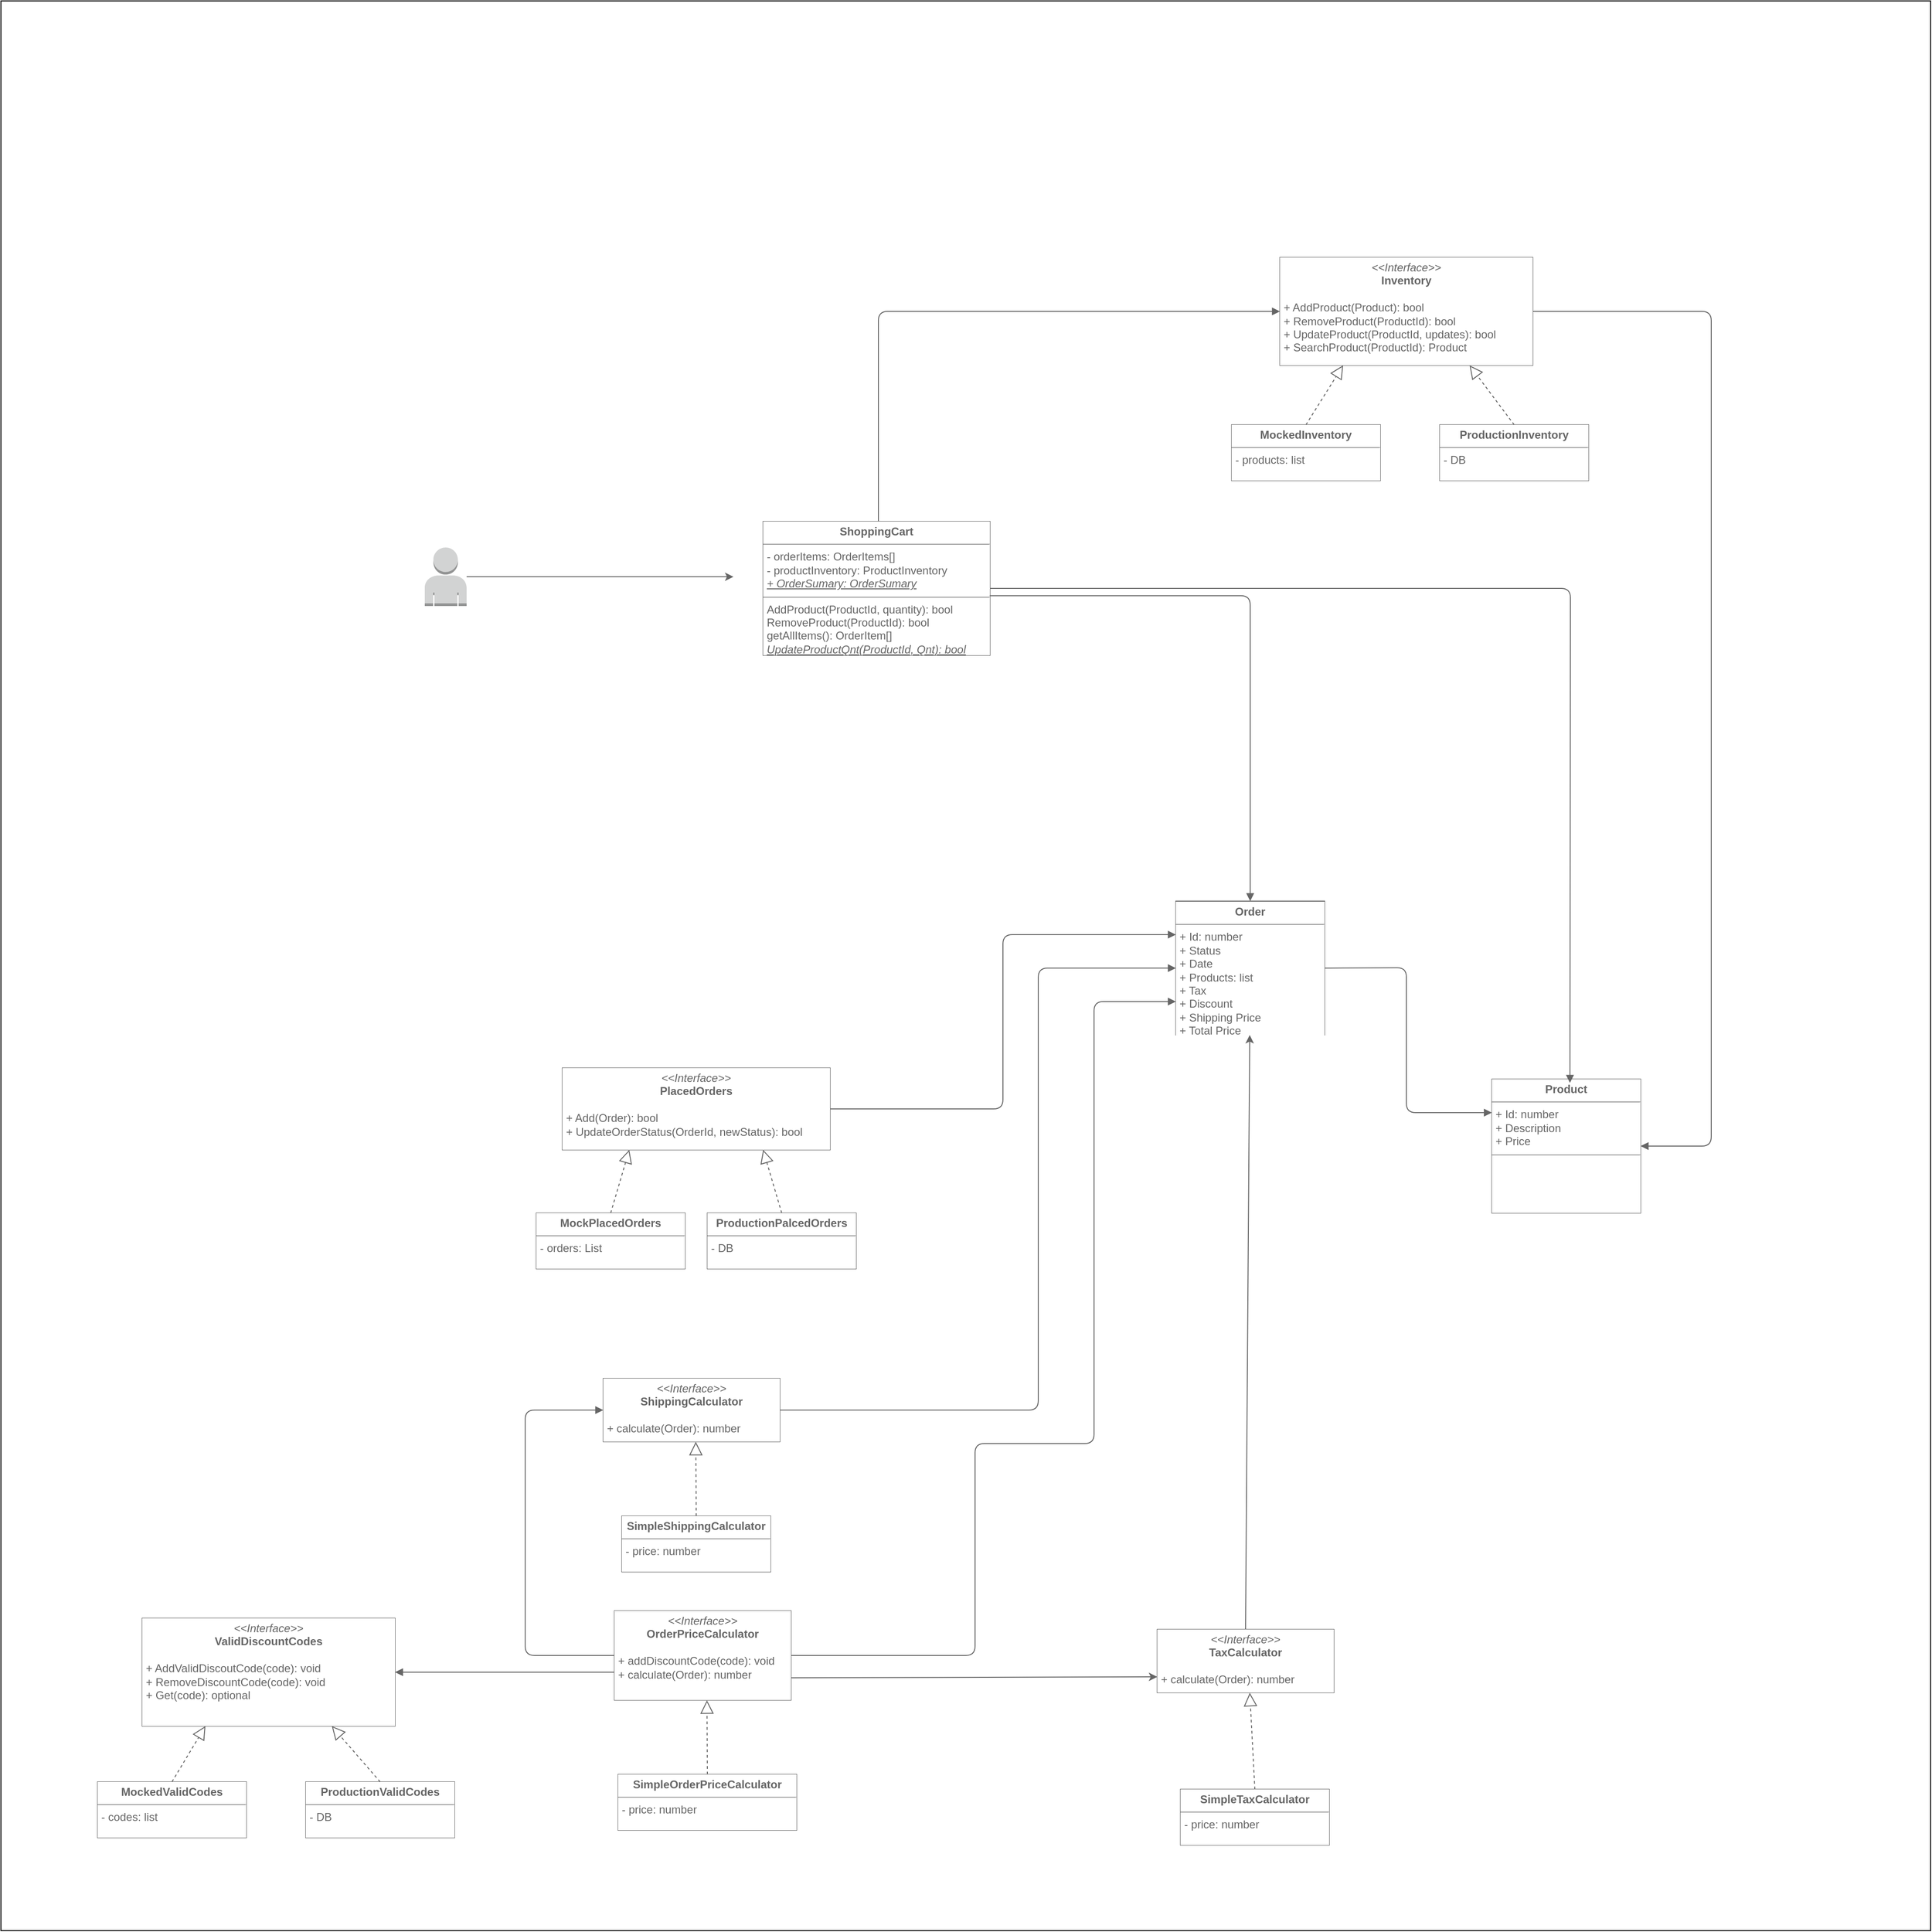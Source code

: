 <mxfile>
    <diagram id="1LMEsfMPQfCeTXIz6R_N" name="Page-1">
        <mxGraphModel dx="1513" dy="2410" grid="1" gridSize="4" guides="1" tooltips="1" connect="1" arrows="1" fold="1" page="0" pageScale="1" pageWidth="850" pageHeight="1100" background="#ffffff" math="0" shadow="0">
            <root>
                <mxCell id="0"/>
                <mxCell id="1" parent="0"/>
                <mxCell id="151" value="" style="whiteSpace=wrap;html=1;aspect=fixed;labelBackgroundColor=#FFFFFF;fontSize=5;strokeWidth=1;fillColor=#FFFFFF;" parent="1" vertex="1">
                    <mxGeometry x="-148" y="-1132" width="2076" height="2076" as="geometry"/>
                </mxCell>
                <mxCell id="149" style="edgeStyle=none;html=1;fontSize=5;fontColor=#666666;strokeColor=#666666;" parent="1" source="2" edge="1">
                    <mxGeometry relative="1" as="geometry">
                        <mxPoint x="640" y="-512.5" as="targetPoint"/>
                    </mxGeometry>
                </mxCell>
                <mxCell id="2" value="" style="outlineConnect=0;dashed=0;verticalLabelPosition=bottom;verticalAlign=top;align=center;html=1;shape=mxgraph.aws3.user;fillColor=#D2D3D3;gradientColor=none;strokeColor=default;" parent="1" vertex="1">
                    <mxGeometry x="308" y="-544" width="45" height="63" as="geometry"/>
                </mxCell>
                <mxCell id="98" value="&lt;p style=&quot;margin: 0px ; margin-top: 4px ; text-align: center&quot;&gt;&lt;i&gt;&amp;lt;&amp;lt;Interface&amp;gt;&amp;gt;&lt;/i&gt;&lt;br&gt;&lt;b&gt;ShippingCalculator&lt;/b&gt;&lt;/p&gt;&lt;p style=&quot;margin: 0px ; margin-left: 4px&quot;&gt;&lt;br&gt;&lt;/p&gt;&lt;p style=&quot;margin: 0px ; margin-left: 4px&quot;&gt;+ calculate(Order): number&lt;br&gt;&lt;/p&gt;" style="verticalAlign=top;align=left;overflow=fill;fontSize=12;fontFamily=Helvetica;html=1;labelBackgroundColor=#FFFFFF;fontColor=#666666;strokeColor=#666666;strokeWidth=1;fillColor=#2A2A2A;" parent="1" vertex="1">
                    <mxGeometry x="500" y="350" width="190" height="68" as="geometry"/>
                </mxCell>
                <mxCell id="99" value="&lt;p style=&quot;margin: 0px ; margin-top: 4px ; text-align: center&quot;&gt;&lt;b&gt;SimpleShippingCalculator&lt;/b&gt;&lt;/p&gt;&lt;hr size=&quot;1&quot;&gt;&lt;p style=&quot;margin: 0px ; margin-left: 4px&quot;&gt;- price: number&lt;/p&gt;" style="verticalAlign=top;align=left;overflow=fill;fontSize=12;fontFamily=Helvetica;html=1;labelBackgroundColor=#FFFFFF;fontColor=#666666;strokeColor=#666666;strokeWidth=1;fillColor=none;" parent="1" vertex="1">
                    <mxGeometry x="520" y="498" width="160" height="60" as="geometry"/>
                </mxCell>
                <mxCell id="100" value="" style="endArrow=block;dashed=1;endFill=0;endSize=12;html=1;fontSize=5;fontColor=#666666;strokeColor=#666666;exitX=0.5;exitY=0;exitDx=0;exitDy=0;entryX=0.524;entryY=1.002;entryDx=0;entryDy=0;entryPerimeter=0;" parent="1" source="99" target="98" edge="1">
                    <mxGeometry width="160" relative="1" as="geometry">
                        <mxPoint x="844" y="244" as="sourcePoint"/>
                        <mxPoint x="1004" y="244" as="targetPoint"/>
                    </mxGeometry>
                </mxCell>
                <mxCell id="101" value="&lt;p style=&quot;margin: 0px ; margin-top: 4px ; text-align: center&quot;&gt;&lt;i&gt;&amp;lt;&amp;lt;Interface&amp;gt;&amp;gt;&lt;/i&gt;&lt;br&gt;&lt;b&gt;PlacedOrders&lt;/b&gt;&lt;/p&gt;&lt;p style=&quot;margin: 0px ; margin-left: 4px&quot;&gt;&lt;br&gt;&lt;/p&gt;&lt;p style=&quot;margin: 0px ; margin-left: 4px&quot;&gt;+ Add(Order): bool&lt;/p&gt;&lt;p style=&quot;margin: 0px ; margin-left: 4px&quot;&gt;+ UpdateOrderStatus(OrderId, newStatus): bool&lt;/p&gt;" style="verticalAlign=top;align=left;overflow=fill;fontSize=12;fontFamily=Helvetica;html=1;labelBackgroundColor=#FFFFFF;fontColor=#666666;strokeColor=#666666;strokeWidth=1;fillColor=#2A2A2A;" parent="1" vertex="1">
                    <mxGeometry x="456" y="16" width="288" height="88" as="geometry"/>
                </mxCell>
                <mxCell id="102" value="&lt;p style=&quot;margin: 0px ; margin-top: 4px ; text-align: center&quot;&gt;&lt;b&gt;Order&lt;/b&gt;&lt;/p&gt;&lt;hr size=&quot;1&quot;&gt;&lt;p style=&quot;margin: 0px ; margin-left: 4px&quot;&gt;+ Id: number&lt;/p&gt;&lt;p style=&quot;margin: 0px ; margin-left: 4px&quot;&gt;+ Status&lt;/p&gt;&lt;p style=&quot;margin: 0px ; margin-left: 4px&quot;&gt;+ Date&lt;/p&gt;&lt;p style=&quot;margin: 0px ; margin-left: 4px&quot;&gt;+ Products: list&lt;/p&gt;&lt;p style=&quot;margin: 0px ; margin-left: 4px&quot;&gt;+ Tax&lt;/p&gt;&lt;p style=&quot;margin: 0px ; margin-left: 4px&quot;&gt;+ Discount&lt;/p&gt;&lt;p style=&quot;margin: 0px ; margin-left: 4px&quot;&gt;+ Shipping Price&lt;/p&gt;&lt;p style=&quot;margin: 0px ; margin-left: 4px&quot;&gt;+ Total Price&lt;br&gt;&lt;/p&gt;&lt;p style=&quot;margin: 0px ; margin-left: 4px&quot;&gt;&lt;br&gt;&lt;/p&gt;" style="verticalAlign=top;align=left;overflow=fill;fontSize=12;fontFamily=Helvetica;html=1;labelBackgroundColor=#FFFFFF;fontColor=#666666;strokeColor=#666666;strokeWidth=1;fillColor=none;" parent="1" vertex="1">
                    <mxGeometry x="1116" y="-163.5" width="160" height="144" as="geometry"/>
                </mxCell>
                <mxCell id="103" value="" style="endArrow=block;endFill=1;html=1;edgeStyle=orthogonalEdgeStyle;align=left;verticalAlign=top;fontSize=5;fontColor=#666666;strokeColor=#666666;entryX=0;entryY=0.25;entryDx=0;entryDy=0;exitX=1;exitY=0.5;exitDx=0;exitDy=0;" parent="1" source="101" target="102" edge="1">
                    <mxGeometry x="-1" relative="1" as="geometry">
                        <mxPoint x="648" y="48" as="sourcePoint"/>
                        <mxPoint x="806" y="49.83" as="targetPoint"/>
                    </mxGeometry>
                </mxCell>
                <mxCell id="105" value="&lt;p style=&quot;margin: 0px ; margin-top: 4px ; text-align: center&quot;&gt;&lt;b&gt;MockPlacedOrders&lt;/b&gt;&lt;/p&gt;&lt;hr size=&quot;1&quot;&gt;&lt;p style=&quot;margin: 0px ; margin-left: 4px&quot;&gt;- orders: List&lt;/p&gt;" style="verticalAlign=top;align=left;overflow=fill;fontSize=12;fontFamily=Helvetica;html=1;labelBackgroundColor=#FFFFFF;fontColor=#666666;strokeColor=#666666;strokeWidth=1;fillColor=none;" parent="1" vertex="1">
                    <mxGeometry x="428" y="172" width="160" height="60" as="geometry"/>
                </mxCell>
                <mxCell id="106" value="" style="endArrow=block;dashed=1;endFill=0;endSize=12;html=1;fontSize=5;fontColor=#666666;strokeColor=#666666;exitX=0.5;exitY=0;exitDx=0;exitDy=0;entryX=0.25;entryY=1;entryDx=0;entryDy=0;" parent="1" source="105" target="101" edge="1">
                    <mxGeometry width="160" relative="1" as="geometry">
                        <mxPoint x="692" y="180" as="sourcePoint"/>
                        <mxPoint x="852" y="180" as="targetPoint"/>
                    </mxGeometry>
                </mxCell>
                <mxCell id="108" value="&lt;p style=&quot;margin: 0px ; margin-top: 4px ; text-align: center&quot;&gt;&lt;i&gt;&amp;lt;&amp;lt;Interface&amp;gt;&amp;gt;&lt;/i&gt;&lt;br&gt;&lt;b&gt;Inventory&lt;/b&gt;&lt;/p&gt;&lt;p style=&quot;margin: 0px ; margin-left: 4px&quot;&gt;&lt;br&gt;&lt;/p&gt;&lt;p style=&quot;margin: 0px ; margin-left: 4px&quot;&gt;+ AddProduct(Product): bool&lt;br&gt;&lt;/p&gt;&lt;p style=&quot;margin: 0px ; margin-left: 4px&quot;&gt;+ RemoveProduct(ProductId): bool&lt;/p&gt;&lt;p style=&quot;margin: 0px ; margin-left: 4px&quot;&gt;+ UpdateProduct(ProductId, updates): bool&lt;/p&gt;&lt;p style=&quot;margin: 0px ; margin-left: 4px&quot;&gt;+ SearchProduct(ProductId): Product&lt;/p&gt;&lt;p style=&quot;margin: 0px ; margin-left: 4px&quot;&gt;&lt;br&gt;&lt;/p&gt;" style="verticalAlign=top;align=left;overflow=fill;fontSize=12;fontFamily=Helvetica;html=1;labelBackgroundColor=#FFFFFF;fontColor=#666666;strokeColor=#666666;strokeWidth=1;fillColor=#2A2A2A;" parent="1" vertex="1">
                    <mxGeometry x="1228" y="-856" width="272" height="116" as="geometry"/>
                </mxCell>
                <mxCell id="109" value="&lt;p style=&quot;margin: 0px ; margin-top: 4px ; text-align: center&quot;&gt;&lt;b&gt;MockedInventory&lt;/b&gt;&lt;/p&gt;&lt;hr size=&quot;1&quot;&gt;&lt;p style=&quot;margin: 0px ; margin-left: 4px&quot;&gt;- products: list&lt;/p&gt;" style="verticalAlign=top;align=left;overflow=fill;fontSize=12;fontFamily=Helvetica;html=1;labelBackgroundColor=#FFFFFF;fontColor=#666666;strokeColor=#666666;strokeWidth=1;fillColor=none;" parent="1" vertex="1">
                    <mxGeometry x="1176" y="-676" width="160" height="60" as="geometry"/>
                </mxCell>
                <mxCell id="111" value="" style="endArrow=block;dashed=1;endFill=0;endSize=12;html=1;fontSize=5;fontColor=#666666;strokeColor=#666666;exitX=0.5;exitY=0;exitDx=0;exitDy=0;entryX=0.25;entryY=1;entryDx=0;entryDy=0;" parent="1" source="109" target="108" edge="1">
                    <mxGeometry width="160" relative="1" as="geometry">
                        <mxPoint x="1360.44" y="-952.14" as="sourcePoint"/>
                        <mxPoint x="1360" y="-1032.004" as="targetPoint"/>
                    </mxGeometry>
                </mxCell>
                <mxCell id="114" value="&lt;p style=&quot;margin: 0px ; margin-top: 4px ; text-align: center&quot;&gt;&lt;b&gt;Product&lt;/b&gt;&lt;/p&gt;&lt;hr size=&quot;1&quot;&gt;&lt;p style=&quot;margin: 0px ; margin-left: 4px&quot;&gt;+ Id: number&lt;/p&gt;&lt;p style=&quot;margin: 0px ; margin-left: 4px&quot;&gt;+ Description&lt;/p&gt;&lt;p style=&quot;margin: 0px ; margin-left: 4px&quot;&gt;+ Price&lt;br&gt;&lt;/p&gt;&lt;hr size=&quot;1&quot;&gt;&lt;p style=&quot;margin: 0px ; margin-left: 4px&quot;&gt;&lt;br&gt;&lt;/p&gt;" style="verticalAlign=top;align=left;overflow=fill;fontSize=12;fontFamily=Helvetica;html=1;labelBackgroundColor=#FFFFFF;fontColor=#666666;strokeColor=#666666;strokeWidth=1;fillColor=none;" parent="1" vertex="1">
                    <mxGeometry x="1456" y="28" width="160" height="144" as="geometry"/>
                </mxCell>
                <mxCell id="115" value="" style="endArrow=block;endFill=1;html=1;edgeStyle=orthogonalEdgeStyle;align=left;verticalAlign=top;fontSize=5;fontColor=#666666;strokeColor=#666666;entryX=1;entryY=0.5;entryDx=0;entryDy=0;exitX=1;exitY=0.5;exitDx=0;exitDy=0;" parent="1" source="108" target="114" edge="1">
                    <mxGeometry x="-1" relative="1" as="geometry">
                        <mxPoint x="1288" y="276" as="sourcePoint"/>
                        <mxPoint x="1408" y="172.0" as="targetPoint"/>
                        <Array as="points">
                            <mxPoint x="1692" y="-798"/>
                            <mxPoint x="1692" y="100"/>
                        </Array>
                    </mxGeometry>
                </mxCell>
                <mxCell id="116" value="" style="endArrow=block;endFill=1;html=1;edgeStyle=orthogonalEdgeStyle;align=left;verticalAlign=top;fontSize=5;fontColor=#666666;strokeColor=#666666;exitX=1;exitY=0.5;exitDx=0;exitDy=0;entryX=0;entryY=0.25;entryDx=0;entryDy=0;" parent="1" source="102" target="114" edge="1">
                    <mxGeometry x="-1" relative="1" as="geometry">
                        <mxPoint x="748" y="64" as="sourcePoint"/>
                        <mxPoint x="1376" y="216" as="targetPoint"/>
                        <Array as="points">
                            <mxPoint x="1286" y="-92"/>
                            <mxPoint x="1364" y="-92"/>
                            <mxPoint x="1364" y="64"/>
                        </Array>
                    </mxGeometry>
                </mxCell>
                <mxCell id="117" value="" style="endArrow=block;endFill=1;html=1;edgeStyle=orthogonalEdgeStyle;align=left;verticalAlign=top;fontSize=5;fontColor=#666666;strokeColor=#666666;entryX=0;entryY=0.5;entryDx=0;entryDy=0;exitX=1;exitY=0.5;exitDx=0;exitDy=0;" parent="1" source="98" target="102" edge="1">
                    <mxGeometry x="-1" relative="1" as="geometry">
                        <mxPoint x="696" y="383.5" as="sourcePoint"/>
                        <mxPoint x="1068" y="196" as="targetPoint"/>
                        <Array as="points">
                            <mxPoint x="968" y="384"/>
                            <mxPoint x="968" y="-92"/>
                        </Array>
                    </mxGeometry>
                </mxCell>
                <mxCell id="118" value="&lt;p style=&quot;margin: 0px ; margin-top: 4px ; text-align: center&quot;&gt;&lt;b&gt;ShoppingCart&lt;/b&gt;&lt;/p&gt;&lt;hr size=&quot;1&quot;&gt;&lt;p style=&quot;margin: 0px ; margin-left: 4px&quot;&gt;- orderItems: OrderItems[]&lt;/p&gt;&lt;p style=&quot;margin: 0px ; margin-left: 4px&quot;&gt;- productInventory: ProductInventory&lt;br&gt;&lt;i&gt;&lt;u&gt;+ OrderSumary: OrderSumary&lt;/u&gt;&lt;/i&gt;&lt;/p&gt;&lt;hr size=&quot;1&quot;&gt;&lt;p style=&quot;margin: 0px ; margin-left: 4px&quot;&gt;AddProduct(ProductId, quantity): bool&lt;/p&gt;&lt;p style=&quot;margin: 0px ; margin-left: 4px&quot;&gt;RemoveProduct(ProductId): bool&lt;/p&gt;&lt;p style=&quot;margin: 0px ; margin-left: 4px&quot;&gt;getAllItems(): OrderItem[]&lt;/p&gt;&lt;p style=&quot;margin: 0px ; margin-left: 4px&quot;&gt;&lt;u&gt;&lt;i&gt;UpdateProductQnt(ProductId, Qnt): bool&lt;/i&gt;&lt;/u&gt;&lt;/p&gt;&lt;p style=&quot;margin: 0px ; margin-left: 4px&quot;&gt;&lt;br&gt;&lt;/p&gt;" style="verticalAlign=top;align=left;overflow=fill;fontSize=12;fontFamily=Helvetica;html=1;labelBackgroundColor=#FFFFFF;fontColor=#666666;strokeColor=#666666;strokeWidth=1;fillColor=none;" parent="1" vertex="1">
                    <mxGeometry x="672" y="-572" width="244" height="144" as="geometry"/>
                </mxCell>
                <mxCell id="119" value="" style="endArrow=block;endFill=1;html=1;edgeStyle=orthogonalEdgeStyle;align=left;verticalAlign=top;fontSize=5;fontColor=#666666;strokeColor=#666666;entryX=0.5;entryY=0;entryDx=0;entryDy=0;exitX=0.999;exitY=0.555;exitDx=0;exitDy=0;exitPerimeter=0;" parent="1" source="118" target="102" edge="1">
                    <mxGeometry x="-1" relative="1" as="geometry">
                        <mxPoint x="824" y="-352.5" as="sourcePoint"/>
                        <mxPoint x="1196" y="-540.0" as="targetPoint"/>
                    </mxGeometry>
                </mxCell>
                <mxCell id="120" value="" style="endArrow=block;endFill=1;html=1;edgeStyle=orthogonalEdgeStyle;align=left;verticalAlign=top;fontSize=5;fontColor=#666666;strokeColor=#666666;entryX=0;entryY=0.5;entryDx=0;entryDy=0;" parent="1" source="118" target="108" edge="1">
                    <mxGeometry x="-1" relative="1" as="geometry">
                        <mxPoint x="971.996" y="-544.0" as="sourcePoint"/>
                        <mxPoint x="1192" y="-776" as="targetPoint"/>
                        <Array as="points">
                            <mxPoint x="796" y="-798"/>
                        </Array>
                    </mxGeometry>
                </mxCell>
                <mxCell id="121" value="" style="endArrow=block;endFill=1;html=1;edgeStyle=orthogonalEdgeStyle;align=left;verticalAlign=top;fontSize=5;fontColor=#666666;strokeColor=#666666;entryX=0.5;entryY=0;entryDx=0;entryDy=0;" parent="1" source="118" edge="1">
                    <mxGeometry x="-1" relative="1" as="geometry">
                        <mxPoint x="920" y="-532.0" as="sourcePoint"/>
                        <mxPoint x="1540" y="32" as="targetPoint"/>
                    </mxGeometry>
                </mxCell>
                <mxCell id="123" value="&lt;p style=&quot;margin: 0px ; margin-top: 4px ; text-align: center&quot;&gt;&lt;b&gt;ProductionInventory&lt;/b&gt;&lt;/p&gt;&lt;hr size=&quot;1&quot;&gt;&lt;p style=&quot;margin: 0px ; margin-left: 4px&quot;&gt;- DB&lt;/p&gt;" style="verticalAlign=top;align=left;overflow=fill;fontSize=12;fontFamily=Helvetica;html=1;labelBackgroundColor=#FFFFFF;fontColor=#666666;strokeColor=#666666;strokeWidth=1;fillColor=none;" parent="1" vertex="1">
                    <mxGeometry x="1400" y="-676" width="160" height="60" as="geometry"/>
                </mxCell>
                <mxCell id="124" value="" style="endArrow=block;dashed=1;endFill=0;endSize=12;html=1;fontSize=5;fontColor=#666666;strokeColor=#666666;exitX=0.5;exitY=0;exitDx=0;exitDy=0;entryX=0.75;entryY=1;entryDx=0;entryDy=0;" parent="1" source="123" target="108" edge="1">
                    <mxGeometry width="160" relative="1" as="geometry">
                        <mxPoint x="1288" y="-672" as="sourcePoint"/>
                        <mxPoint x="1368.0" y="-736" as="targetPoint"/>
                    </mxGeometry>
                </mxCell>
                <mxCell id="125" value="&lt;p style=&quot;margin: 0px ; margin-top: 4px ; text-align: center&quot;&gt;&lt;b&gt;ProductionPalcedOrders&lt;/b&gt;&lt;/p&gt;&lt;hr size=&quot;1&quot;&gt;&lt;p style=&quot;margin: 0px ; margin-left: 4px&quot;&gt;- DB&lt;/p&gt;" style="verticalAlign=top;align=left;overflow=fill;fontSize=12;fontFamily=Helvetica;html=1;labelBackgroundColor=#FFFFFF;fontColor=#666666;strokeColor=#666666;strokeWidth=1;fillColor=none;" parent="1" vertex="1">
                    <mxGeometry x="612" y="172" width="160" height="60" as="geometry"/>
                </mxCell>
                <mxCell id="126" value="" style="endArrow=block;dashed=1;endFill=0;endSize=12;html=1;fontSize=5;fontColor=#666666;strokeColor=#666666;exitX=0.5;exitY=0;exitDx=0;exitDy=0;entryX=0.75;entryY=1;entryDx=0;entryDy=0;" parent="1" source="125" target="101" edge="1">
                    <mxGeometry width="160" relative="1" as="geometry">
                        <mxPoint x="684" y="196" as="sourcePoint"/>
                        <mxPoint x="684.0" y="124" as="targetPoint"/>
                    </mxGeometry>
                </mxCell>
                <mxCell id="127" value="&lt;p style=&quot;margin: 0px ; margin-top: 4px ; text-align: center&quot;&gt;&lt;i&gt;&amp;lt;&amp;lt;Interface&amp;gt;&amp;gt;&lt;/i&gt;&lt;br&gt;&lt;b&gt;ValidDiscountCodes&lt;/b&gt;&lt;/p&gt;&lt;p style=&quot;margin: 0px ; margin-left: 4px&quot;&gt;&lt;br&gt;&lt;/p&gt;&lt;p style=&quot;margin: 0px ; margin-left: 4px&quot;&gt;+ AddValidDiscoutCode(code): void&lt;br&gt;&lt;/p&gt;&lt;p style=&quot;margin: 0px ; margin-left: 4px&quot;&gt;+ RemoveDiscountCode(code): void&lt;/p&gt;&lt;p style=&quot;margin: 0px ; margin-left: 4px&quot;&gt;+ Get(code): optional&lt;/p&gt;" style="verticalAlign=top;align=left;overflow=fill;fontSize=12;fontFamily=Helvetica;html=1;labelBackgroundColor=#FFFFFF;fontColor=#666666;strokeColor=#666666;strokeWidth=1;fillColor=#2A2A2A;" parent="1" vertex="1">
                    <mxGeometry x="4" y="608" width="272" height="116" as="geometry"/>
                </mxCell>
                <mxCell id="128" value="&lt;p style=&quot;margin: 0px ; margin-top: 4px ; text-align: center&quot;&gt;&lt;b&gt;MockedValidCodes&lt;/b&gt;&lt;/p&gt;&lt;hr size=&quot;1&quot;&gt;&lt;p style=&quot;margin: 0px ; margin-left: 4px&quot;&gt;- codes: list&lt;/p&gt;" style="verticalAlign=top;align=left;overflow=fill;fontSize=12;fontFamily=Helvetica;html=1;labelBackgroundColor=#FFFFFF;fontColor=#666666;strokeColor=#666666;strokeWidth=1;fillColor=none;" parent="1" vertex="1">
                    <mxGeometry x="-44" y="784" width="160" height="60" as="geometry"/>
                </mxCell>
                <mxCell id="129" value="" style="endArrow=block;dashed=1;endFill=0;endSize=12;html=1;fontSize=5;fontColor=#666666;strokeColor=#666666;exitX=0.5;exitY=0;exitDx=0;exitDy=0;entryX=0.25;entryY=1;entryDx=0;entryDy=0;" parent="1" source="128" target="127" edge="1">
                    <mxGeometry width="160" relative="1" as="geometry">
                        <mxPoint x="728.44" y="783.86" as="sourcePoint"/>
                        <mxPoint x="728" y="703.996" as="targetPoint"/>
                    </mxGeometry>
                </mxCell>
                <mxCell id="130" value="&lt;p style=&quot;margin: 0px ; margin-top: 4px ; text-align: center&quot;&gt;&lt;b&gt;ProductionValidCodes&lt;/b&gt;&lt;/p&gt;&lt;hr size=&quot;1&quot;&gt;&lt;p style=&quot;margin: 0px ; margin-left: 4px&quot;&gt;- DB&lt;/p&gt;" style="verticalAlign=top;align=left;overflow=fill;fontSize=12;fontFamily=Helvetica;html=1;labelBackgroundColor=#FFFFFF;fontColor=#666666;strokeColor=#666666;strokeWidth=1;fillColor=none;" parent="1" vertex="1">
                    <mxGeometry x="180" y="784" width="160" height="60" as="geometry"/>
                </mxCell>
                <mxCell id="131" value="" style="endArrow=block;dashed=1;endFill=0;endSize=12;html=1;fontSize=5;fontColor=#666666;strokeColor=#666666;exitX=0.5;exitY=0;exitDx=0;exitDy=0;entryX=0.75;entryY=1;entryDx=0;entryDy=0;" parent="1" source="130" target="127" edge="1">
                    <mxGeometry width="160" relative="1" as="geometry">
                        <mxPoint x="656" y="1064" as="sourcePoint"/>
                        <mxPoint x="736.0" y="1000" as="targetPoint"/>
                    </mxGeometry>
                </mxCell>
                <mxCell id="147" style="edgeStyle=none;html=1;entryX=0;entryY=0.75;entryDx=0;entryDy=0;fontSize=5;fontColor=#666666;strokeColor=#666666;exitX=1;exitY=0.75;exitDx=0;exitDy=0;" parent="1" source="137" target="143" edge="1">
                    <mxGeometry relative="1" as="geometry">
                        <mxPoint x="712" y="672" as="sourcePoint"/>
                        <Array as="points"/>
                    </mxGeometry>
                </mxCell>
                <mxCell id="137" value="&lt;p style=&quot;margin: 0px ; margin-top: 4px ; text-align: center&quot;&gt;&lt;i&gt;&amp;lt;&amp;lt;Interface&amp;gt;&amp;gt;&lt;/i&gt;&lt;br&gt;&lt;b&gt;OrderPriceCalculator&lt;/b&gt;&lt;/p&gt;&lt;p style=&quot;margin: 0px ; margin-left: 4px&quot;&gt;&lt;br&gt;&lt;/p&gt;&lt;p style=&quot;margin: 0px ; margin-left: 4px&quot;&gt;+ addDiscountCode(code): void&lt;/p&gt;&lt;p style=&quot;margin: 0px ; margin-left: 4px&quot;&gt;+ calculate(Order): number&lt;br&gt;&lt;/p&gt;" style="verticalAlign=top;align=left;overflow=fill;fontSize=12;fontFamily=Helvetica;html=1;labelBackgroundColor=#FFFFFF;fontColor=#666666;strokeColor=#666666;strokeWidth=1;fillColor=#2A2A2A;" parent="1" vertex="1">
                    <mxGeometry x="512" y="600" width="190" height="96" as="geometry"/>
                </mxCell>
                <mxCell id="138" value="&lt;p style=&quot;margin: 0px ; margin-top: 4px ; text-align: center&quot;&gt;&lt;b&gt;SimpleOrderPriceCalculator&lt;/b&gt;&lt;/p&gt;&lt;hr size=&quot;1&quot;&gt;&lt;p style=&quot;margin: 0px ; margin-left: 4px&quot;&gt;- price: number&lt;/p&gt;" style="verticalAlign=top;align=left;overflow=fill;fontSize=12;fontFamily=Helvetica;html=1;labelBackgroundColor=#FFFFFF;fontColor=#666666;strokeColor=#666666;strokeWidth=1;fillColor=none;" parent="1" vertex="1">
                    <mxGeometry x="516" y="776" width="192" height="60" as="geometry"/>
                </mxCell>
                <mxCell id="139" value="" style="endArrow=block;dashed=1;endFill=0;endSize=12;html=1;fontSize=5;fontColor=#666666;strokeColor=#666666;exitX=0.5;exitY=0;exitDx=0;exitDy=0;entryX=0.524;entryY=1.002;entryDx=0;entryDy=0;entryPerimeter=0;" parent="1" source="138" target="137" edge="1">
                    <mxGeometry width="160" relative="1" as="geometry">
                        <mxPoint x="856" y="522" as="sourcePoint"/>
                        <mxPoint x="1016" y="522" as="targetPoint"/>
                    </mxGeometry>
                </mxCell>
                <mxCell id="140" value="" style="endArrow=block;endFill=1;html=1;edgeStyle=orthogonalEdgeStyle;align=left;verticalAlign=top;fontSize=5;fontColor=#666666;strokeColor=#666666;entryX=0;entryY=0.5;entryDx=0;entryDy=0;exitX=0;exitY=0.5;exitDx=0;exitDy=0;" parent="1" source="137" target="98" edge="1">
                    <mxGeometry x="-1" relative="1" as="geometry">
                        <mxPoint x="512" y="745.5" as="sourcePoint"/>
                        <mxPoint x="884" y="558.0" as="targetPoint"/>
                        <Array as="points">
                            <mxPoint x="416" y="648"/>
                            <mxPoint x="416" y="384"/>
                        </Array>
                    </mxGeometry>
                </mxCell>
                <mxCell id="141" value="" style="endArrow=block;endFill=1;html=1;edgeStyle=orthogonalEdgeStyle;align=left;verticalAlign=top;fontSize=5;fontColor=#666666;strokeColor=#666666;entryX=1;entryY=0.5;entryDx=0;entryDy=0;" parent="1" target="127" edge="1">
                    <mxGeometry x="-1" relative="1" as="geometry">
                        <mxPoint x="512" y="666" as="sourcePoint"/>
                        <mxPoint x="328" y="652" as="targetPoint"/>
                        <Array as="points">
                            <mxPoint x="452" y="666"/>
                        </Array>
                    </mxGeometry>
                </mxCell>
                <mxCell id="142" value="" style="endArrow=block;endFill=1;html=1;edgeStyle=orthogonalEdgeStyle;align=left;verticalAlign=top;fontSize=5;fontColor=#666666;strokeColor=#666666;exitX=1;exitY=0.5;exitDx=0;exitDy=0;entryX=0;entryY=0.75;entryDx=0;entryDy=0;" parent="1" source="137" target="102" edge="1">
                    <mxGeometry x="-1" relative="1" as="geometry">
                        <mxPoint x="516" y="652" as="sourcePoint"/>
                        <mxPoint x="504" y="388.0" as="targetPoint"/>
                        <Array as="points">
                            <mxPoint x="900" y="648"/>
                            <mxPoint x="900" y="420"/>
                            <mxPoint x="1028" y="420"/>
                            <mxPoint x="1028" y="-55"/>
                        </Array>
                    </mxGeometry>
                </mxCell>
                <mxCell id="150" style="edgeStyle=none;html=1;exitX=0.5;exitY=0;exitDx=0;exitDy=0;fontSize=5;fontColor=#666666;strokeColor=#666666;" parent="1" source="143" target="102" edge="1">
                    <mxGeometry relative="1" as="geometry"/>
                </mxCell>
                <mxCell id="143" value="&lt;p style=&quot;margin: 0px ; margin-top: 4px ; text-align: center&quot;&gt;&lt;i&gt;&amp;lt;&amp;lt;Interface&amp;gt;&amp;gt;&lt;/i&gt;&lt;br&gt;&lt;b&gt;TaxCalculator&lt;/b&gt;&lt;/p&gt;&lt;p style=&quot;margin: 0px ; margin-left: 4px&quot;&gt;&lt;br&gt;&lt;/p&gt;&lt;p style=&quot;margin: 0px ; margin-left: 4px&quot;&gt;+ calculate(Order): number&lt;br&gt;&lt;/p&gt;" style="verticalAlign=top;align=left;overflow=fill;fontSize=12;fontFamily=Helvetica;html=1;labelBackgroundColor=#FFFFFF;fontColor=#666666;strokeColor=#666666;strokeWidth=1;fillColor=#2A2A2A;" parent="1" vertex="1">
                    <mxGeometry x="1096" y="620" width="190" height="68" as="geometry"/>
                </mxCell>
                <mxCell id="144" value="&lt;p style=&quot;margin: 0px ; margin-top: 4px ; text-align: center&quot;&gt;&lt;b&gt;SimpleTaxCalculator&lt;/b&gt;&lt;/p&gt;&lt;hr size=&quot;1&quot;&gt;&lt;p style=&quot;margin: 0px ; margin-left: 4px&quot;&gt;- price: number&lt;/p&gt;" style="verticalAlign=top;align=left;overflow=fill;fontSize=12;fontFamily=Helvetica;html=1;labelBackgroundColor=#FFFFFF;fontColor=#666666;strokeColor=#666666;strokeWidth=1;fillColor=none;" parent="1" vertex="1">
                    <mxGeometry x="1121" y="792" width="160" height="60" as="geometry"/>
                </mxCell>
                <mxCell id="145" value="" style="endArrow=block;dashed=1;endFill=0;endSize=12;html=1;fontSize=5;fontColor=#666666;strokeColor=#666666;exitX=0.5;exitY=0;exitDx=0;exitDy=0;entryX=0.524;entryY=1.002;entryDx=0;entryDy=0;entryPerimeter=0;" parent="1" source="144" target="143" edge="1">
                    <mxGeometry width="160" relative="1" as="geometry">
                        <mxPoint x="504" y="438" as="sourcePoint"/>
                        <mxPoint x="664" y="438" as="targetPoint"/>
                    </mxGeometry>
                </mxCell>
            </root>
        </mxGraphModel>
    </diagram>
</mxfile>